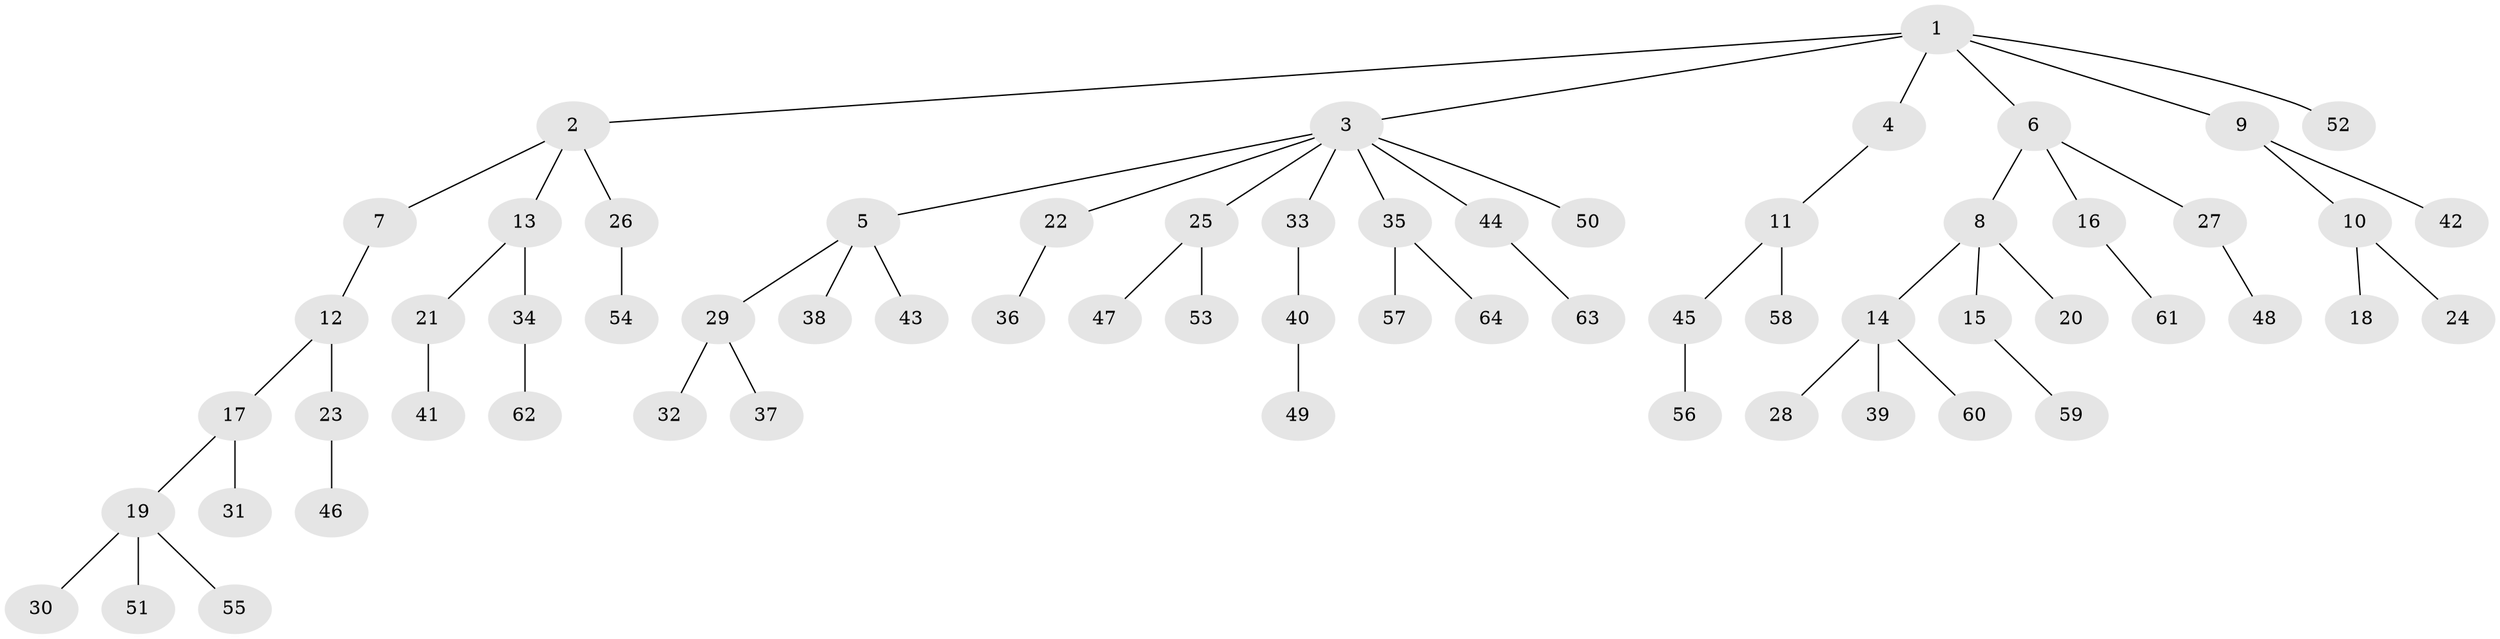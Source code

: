 // coarse degree distribution, {1: 0.5, 2: 0.3, 5: 0.1, 3: 0.1}
// Generated by graph-tools (version 1.1) at 2025/37/03/04/25 23:37:26]
// undirected, 64 vertices, 63 edges
graph export_dot {
  node [color=gray90,style=filled];
  1;
  2;
  3;
  4;
  5;
  6;
  7;
  8;
  9;
  10;
  11;
  12;
  13;
  14;
  15;
  16;
  17;
  18;
  19;
  20;
  21;
  22;
  23;
  24;
  25;
  26;
  27;
  28;
  29;
  30;
  31;
  32;
  33;
  34;
  35;
  36;
  37;
  38;
  39;
  40;
  41;
  42;
  43;
  44;
  45;
  46;
  47;
  48;
  49;
  50;
  51;
  52;
  53;
  54;
  55;
  56;
  57;
  58;
  59;
  60;
  61;
  62;
  63;
  64;
  1 -- 2;
  1 -- 3;
  1 -- 4;
  1 -- 6;
  1 -- 9;
  1 -- 52;
  2 -- 7;
  2 -- 13;
  2 -- 26;
  3 -- 5;
  3 -- 22;
  3 -- 25;
  3 -- 33;
  3 -- 35;
  3 -- 44;
  3 -- 50;
  4 -- 11;
  5 -- 29;
  5 -- 38;
  5 -- 43;
  6 -- 8;
  6 -- 16;
  6 -- 27;
  7 -- 12;
  8 -- 14;
  8 -- 15;
  8 -- 20;
  9 -- 10;
  9 -- 42;
  10 -- 18;
  10 -- 24;
  11 -- 45;
  11 -- 58;
  12 -- 17;
  12 -- 23;
  13 -- 21;
  13 -- 34;
  14 -- 28;
  14 -- 39;
  14 -- 60;
  15 -- 59;
  16 -- 61;
  17 -- 19;
  17 -- 31;
  19 -- 30;
  19 -- 51;
  19 -- 55;
  21 -- 41;
  22 -- 36;
  23 -- 46;
  25 -- 47;
  25 -- 53;
  26 -- 54;
  27 -- 48;
  29 -- 32;
  29 -- 37;
  33 -- 40;
  34 -- 62;
  35 -- 57;
  35 -- 64;
  40 -- 49;
  44 -- 63;
  45 -- 56;
}
